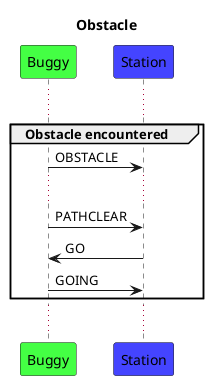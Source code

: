 @startuml
title Obstacle
participant Buggy as b #4f4
participant Station as s #44f
...
group Obstacle encountered
    b->s: OBSTACLE
    ...
    b->s: PATHCLEAR
    b<-s: GO
    b->s: GOING
end
...
@enduml